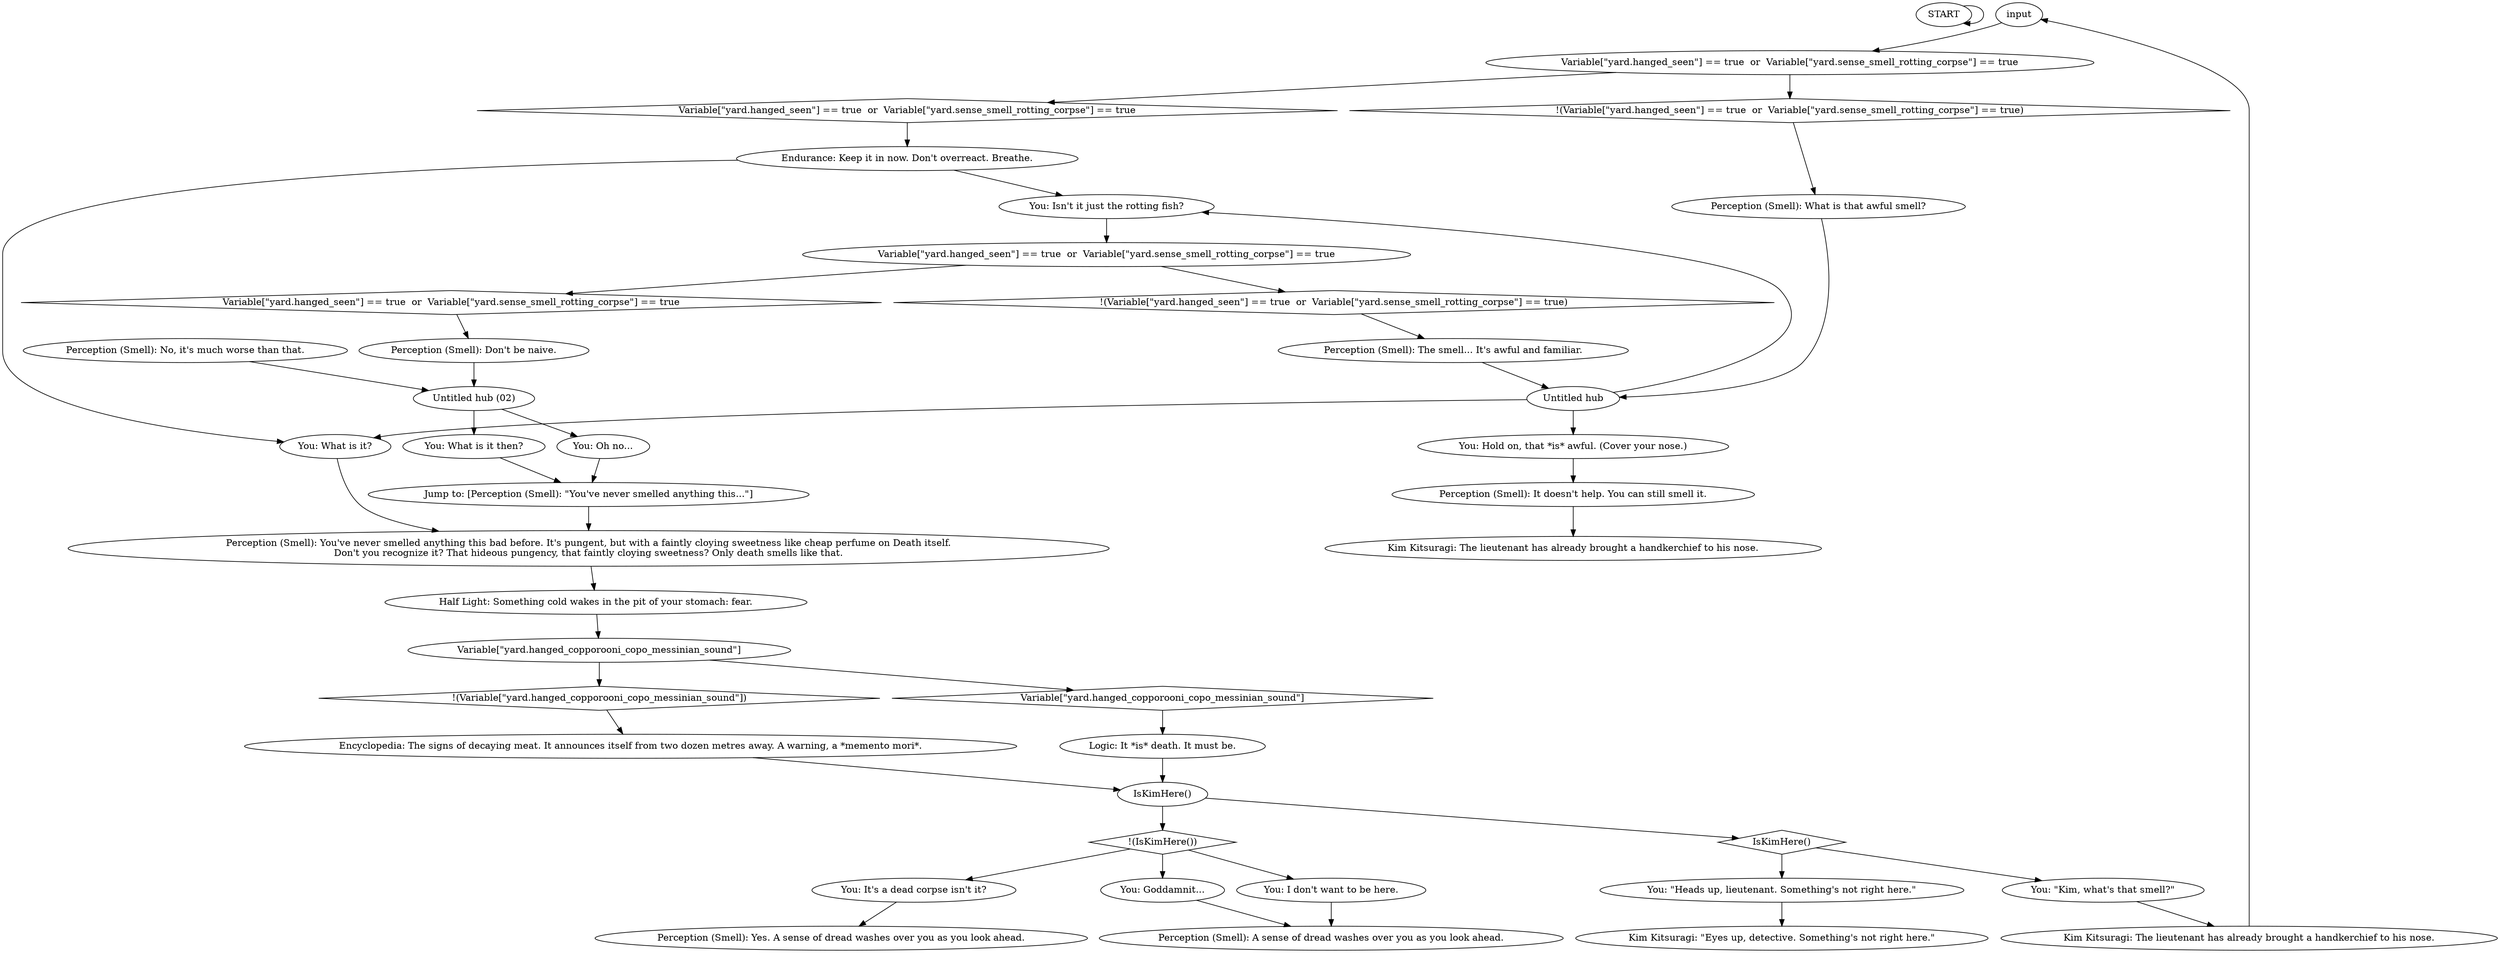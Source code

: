 # BOARDWALK ORB / smell of death
# You smell something awfully familiar...
# ==================================================
digraph G {
	  0 [label="START"];
	  1 [label="input"];
	  2 [label="Kim Kitsuragi: \"Eyes up, detective. Something's not right here.\""];
	  3 [label="Kim Kitsuragi: The lieutenant has already brought a handkerchief to his nose."];
	  4 [label="Endurance: Keep it in now. Don't overreact. Breathe."];
	  5 [label="Perception (Smell): The smell... It's awful and familiar."];
	  6 [label="Perception (Smell): No, it's much worse than that."];
	  7 [label="Variable[\"yard.hanged_copporooni_copo_messinian_sound\"]"];
	  8 [label="Variable[\"yard.hanged_copporooni_copo_messinian_sound\"]", shape=diamond];
	  9 [label="!(Variable[\"yard.hanged_copporooni_copo_messinian_sound\"])", shape=diamond];
	  10 [label="IsKimHere()"];
	  11 [label="IsKimHere()", shape=diamond];
	  12 [label="!(IsKimHere())", shape=diamond];
	  13 [label="You: It's a dead corpse isn't it?"];
	  14 [label="Perception (Smell): Don't be naive."];
	  15 [label="You: Hold on, that *is* awful. (Cover your nose.)"];
	  16 [label="Jump to: [Perception (Smell): \"You've never smelled anything this...\"]"];
	  17 [label="Perception (Smell): You've never smelled anything this bad before. It's pungent, but with a faintly cloying sweetness like cheap perfume on Death itself.\nDon't you recognize it? That hideous pungency, that faintly cloying sweetness? Only death smells like that."];
	  18 [label="Encyclopedia: The signs of decaying meat. It announces itself from two dozen metres away. A warning, a *memento mori*."];
	  19 [label="Half Light: Something cold wakes in the pit of your stomach: fear."];
	  20 [label="Untitled hub (02)"];
	  21 [label="You: What is it then?"];
	  22 [label="You: \"Heads up, lieutenant. Something's not right here.\""];
	  23 [label="You: \"Kim, what's that smell?\""];
	  24 [label="Kim Kitsuragi: The lieutenant has already brought a handkerchief to his nose."];
	  25 [label="You: Oh no..."];
	  26 [label="Variable[\"yard.hanged_seen\"] == true  or  Variable[\"yard.sense_smell_rotting_corpse\"] == true"];
	  27 [label="Variable[\"yard.hanged_seen\"] == true  or  Variable[\"yard.sense_smell_rotting_corpse\"] == true", shape=diamond];
	  28 [label="!(Variable[\"yard.hanged_seen\"] == true  or  Variable[\"yard.sense_smell_rotting_corpse\"] == true)", shape=diamond];
	  29 [label="Perception (Smell): Yes. A sense of dread washes over you as you look ahead."];
	  30 [label="You: Goddamnit..."];
	  31 [label="You: I don't want to be here."];
	  32 [label="Untitled hub"];
	  33 [label="Variable[\"yard.hanged_seen\"] == true  or  Variable[\"yard.sense_smell_rotting_corpse\"] == true"];
	  34 [label="Variable[\"yard.hanged_seen\"] == true  or  Variable[\"yard.sense_smell_rotting_corpse\"] == true", shape=diamond];
	  35 [label="!(Variable[\"yard.hanged_seen\"] == true  or  Variable[\"yard.sense_smell_rotting_corpse\"] == true)", shape=diamond];
	  36 [label="Perception (Smell): It doesn't help. You can still smell it."];
	  37 [label="Perception (Smell): What is that awful smell?"];
	  38 [label="You: What is it?"];
	  39 [label="You: Isn't it just the rotting fish?"];
	  40 [label="Perception (Smell): A sense of dread washes over you as you look ahead."];
	  41 [label="Logic: It *is* death. It must be."];
	  0 -> 0
	  1 -> 26
	  4 -> 38
	  4 -> 39
	  5 -> 32
	  6 -> 20
	  7 -> 8
	  7 -> 9
	  8 -> 41
	  9 -> 18
	  10 -> 11
	  10 -> 12
	  11 -> 22
	  11 -> 23
	  12 -> 13
	  12 -> 30
	  12 -> 31
	  13 -> 29
	  14 -> 20
	  15 -> 36
	  16 -> 17
	  17 -> 19
	  18 -> 10
	  19 -> 7
	  20 -> 25
	  20 -> 21
	  21 -> 16
	  22 -> 2
	  23 -> 24
	  24 -> 1
	  25 -> 16
	  26 -> 27
	  26 -> 28
	  27 -> 4
	  28 -> 37
	  30 -> 40
	  31 -> 40
	  32 -> 39
	  32 -> 38
	  32 -> 15
	  33 -> 34
	  33 -> 35
	  34 -> 14
	  35 -> 5
	  36 -> 3
	  37 -> 32
	  38 -> 17
	  39 -> 33
	  41 -> 10
}

